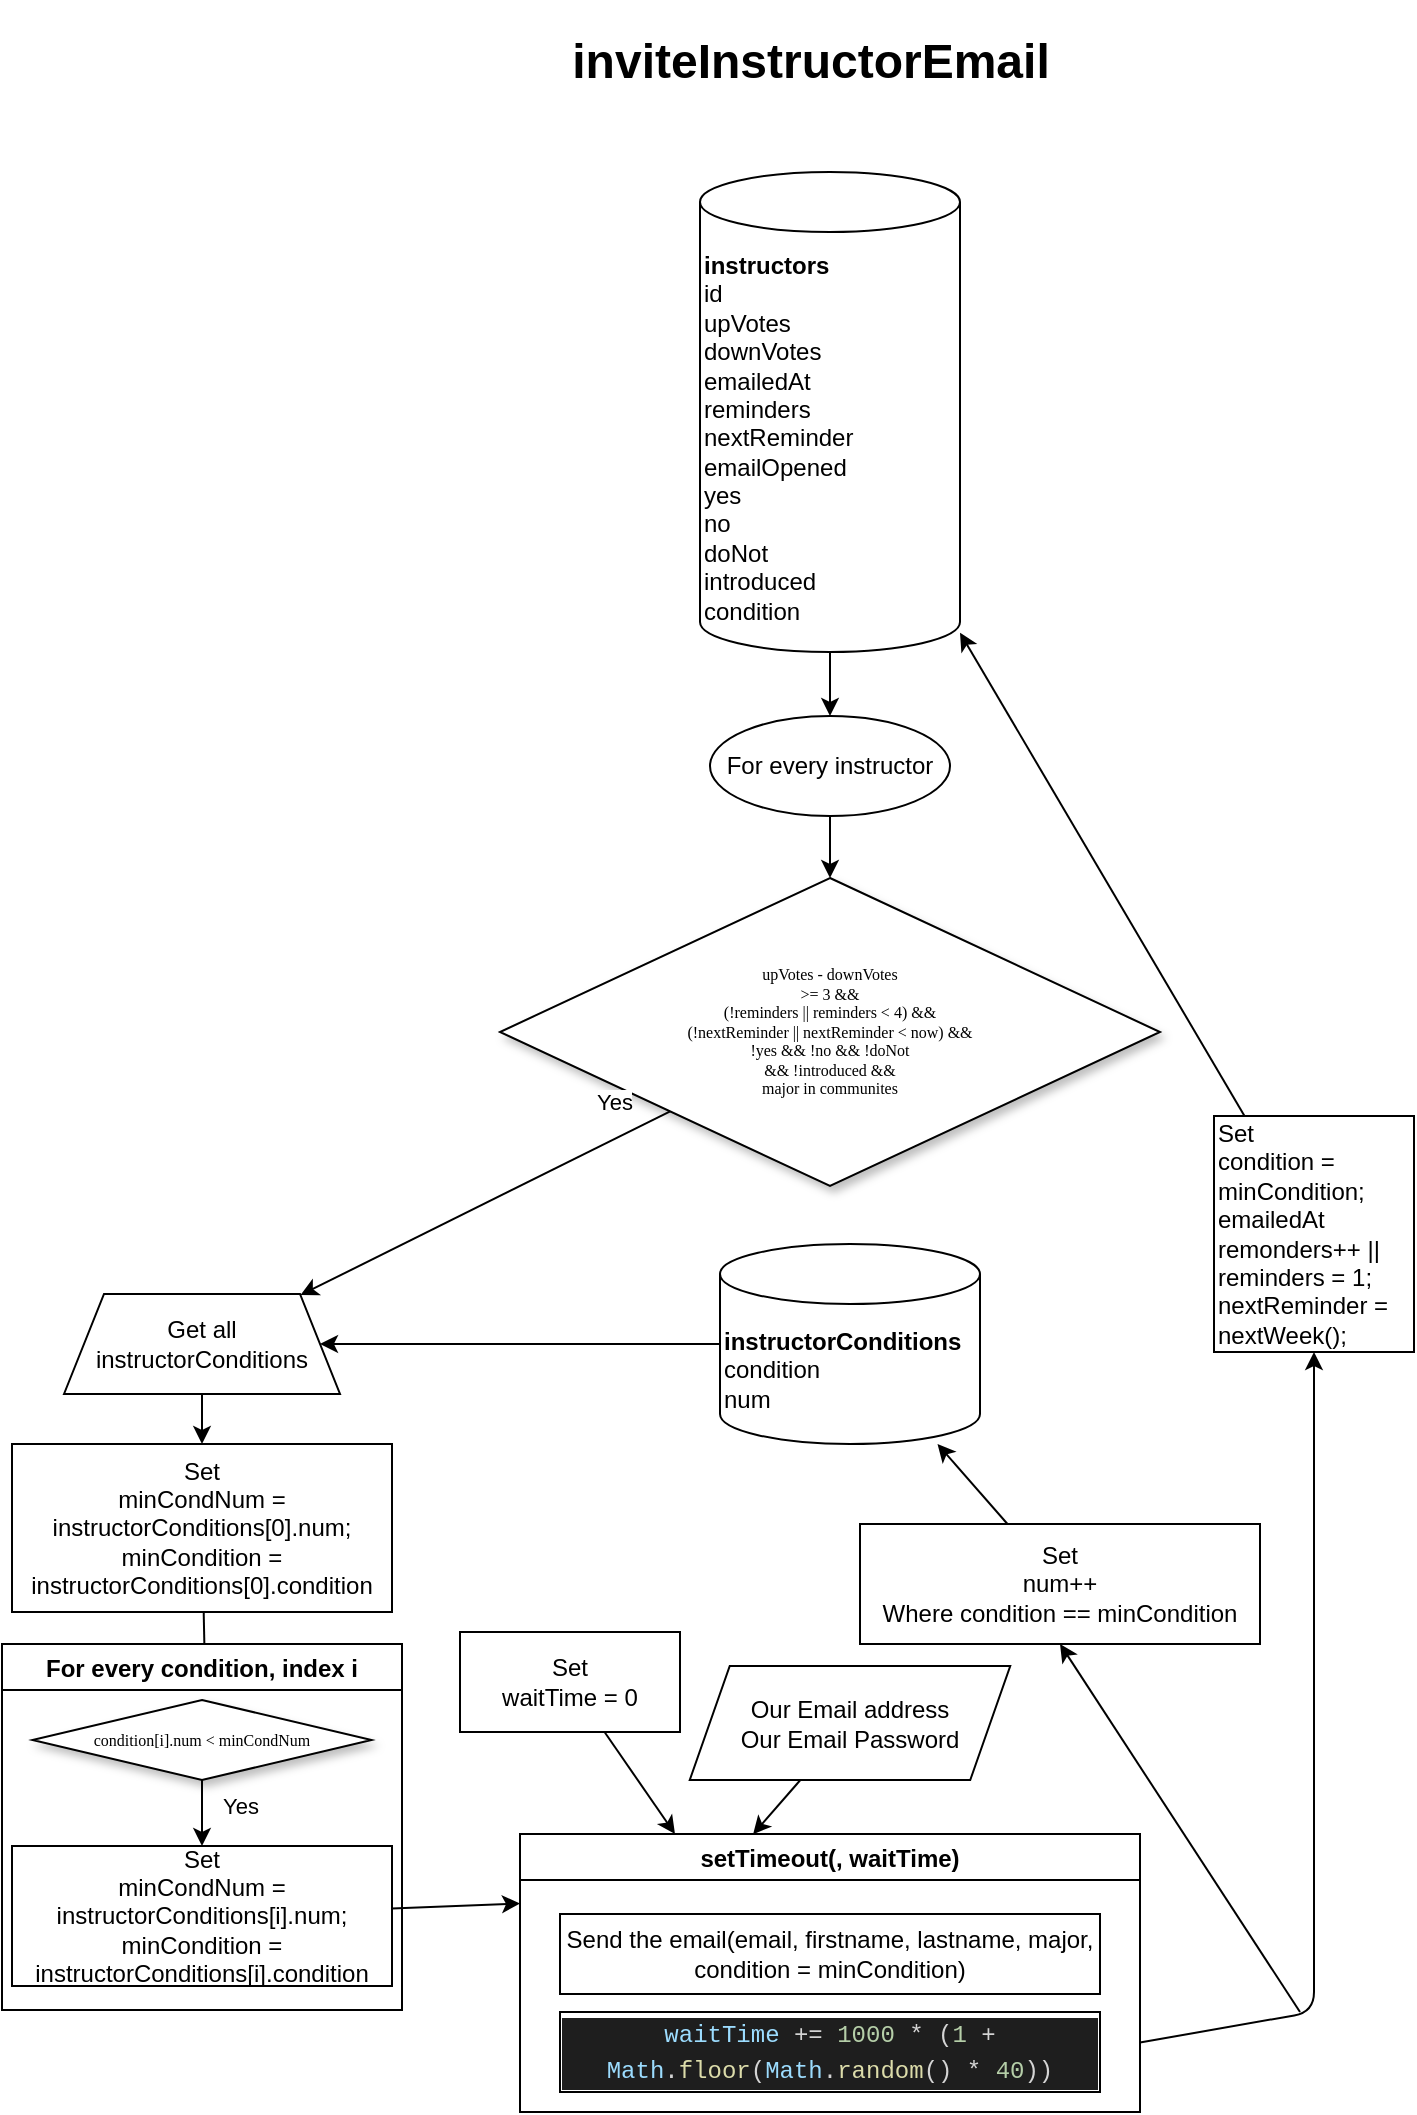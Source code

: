 <mxfile>
    <diagram id="vwbJsP5kCBEH-EEFsKNK" name="Page-1">
        <mxGraphModel dx="968" dy="392" grid="1" gridSize="10" guides="1" tooltips="1" connect="1" arrows="1" fold="1" page="1" pageScale="1" pageWidth="850" pageHeight="1100" math="0" shadow="0">
            <root>
                <mxCell id="0"/>
                <mxCell id="1" parent="0"/>
                <mxCell id="80" value="&lt;h1&gt;inviteInstructorEmail&lt;/h1&gt;" style="text;html=1;resizable=0;autosize=1;align=center;verticalAlign=middle;points=[];fillColor=none;strokeColor=none;rounded=0;" vertex="1" parent="1">
                    <mxGeometry x="310" y="40" width="250" height="50" as="geometry"/>
                </mxCell>
                <mxCell id="81" style="edgeStyle=none;html=1;entryX=0.5;entryY=0;entryDx=0;entryDy=0;" edge="1" parent="1" source="82" target="84">
                    <mxGeometry relative="1" as="geometry"/>
                </mxCell>
                <mxCell id="82" value="&lt;span&gt;&lt;b&gt;instructors&lt;br&gt;&lt;/b&gt;id&lt;br&gt;upVotes&lt;br&gt;downVotes&lt;br&gt;emailedAt&lt;br&gt;reminders&lt;br&gt;nextR&lt;/span&gt;eminder&lt;span&gt;&lt;br&gt;emailOpened&lt;br&gt;yes&lt;br&gt;no&lt;br&gt;doNot&lt;br&gt;introduced&lt;br&gt;condition&lt;br&gt;&lt;/span&gt;" style="shape=cylinder3;whiteSpace=wrap;html=1;boundedLbl=1;backgroundOutline=1;size=15;align=left;" vertex="1" parent="1">
                    <mxGeometry x="380" y="120" width="130" height="240" as="geometry"/>
                </mxCell>
                <mxCell id="83" style="edgeStyle=none;html=1;entryX=0.5;entryY=0;entryDx=0;entryDy=0;" edge="1" parent="1" source="84" target="98">
                    <mxGeometry relative="1" as="geometry"/>
                </mxCell>
                <mxCell id="84" value="For every instructor" style="ellipse;whiteSpace=wrap;html=1;" vertex="1" parent="1">
                    <mxGeometry x="385" y="392" width="120" height="50" as="geometry"/>
                </mxCell>
                <mxCell id="85" style="edgeStyle=none;html=1;" edge="1" parent="1" source="86" target="89">
                    <mxGeometry relative="1" as="geometry"/>
                </mxCell>
                <mxCell id="86" value="&lt;span&gt;&lt;b&gt;instructorConditions&lt;/b&gt;&lt;br&gt;condition&lt;br&gt;num&lt;br&gt;&lt;/span&gt;" style="shape=cylinder3;whiteSpace=wrap;html=1;boundedLbl=1;backgroundOutline=1;size=15;align=left;" vertex="1" parent="1">
                    <mxGeometry x="390" y="656" width="130" height="100" as="geometry"/>
                </mxCell>
                <mxCell id="87" value="Send the email&lt;span&gt;(email, firstname, lastname, major, condition = minCondition)&lt;/span&gt;" style="rounded=0;whiteSpace=wrap;html=1;" vertex="1" parent="1">
                    <mxGeometry x="310" y="991" width="270" height="40" as="geometry"/>
                </mxCell>
                <mxCell id="88" style="edgeStyle=none;html=1;entryX=0.5;entryY=0;entryDx=0;entryDy=0;" edge="1" parent="1" source="89" target="91">
                    <mxGeometry relative="1" as="geometry">
                        <mxPoint x="131" y="646" as="targetPoint"/>
                    </mxGeometry>
                </mxCell>
                <mxCell id="89" value="Get all instructorConditions" style="shape=trapezoid;perimeter=trapezoidPerimeter;whiteSpace=wrap;html=1;fixedSize=1;" vertex="1" parent="1">
                    <mxGeometry x="62" y="681" width="138" height="50" as="geometry"/>
                </mxCell>
                <mxCell id="90" style="edgeStyle=none;html=1;entryX=0.508;entryY=0.114;entryDx=0;entryDy=0;entryPerimeter=0;" edge="1" parent="1" source="91" target="95">
                    <mxGeometry relative="1" as="geometry"/>
                </mxCell>
                <mxCell id="91" value="Set&lt;br&gt;minCondNum = instructorConditions[0].num;&lt;br&gt;minCondition = instructorConditions[0].condition" style="rounded=0;whiteSpace=wrap;html=1;" vertex="1" parent="1">
                    <mxGeometry x="36" y="756" width="190" height="84" as="geometry"/>
                </mxCell>
                <mxCell id="92" value="Yes" style="edgeStyle=none;html=1;" edge="1" parent="1" source="93" target="94">
                    <mxGeometry x="-0.212" y="19" relative="1" as="geometry">
                        <mxPoint as="offset"/>
                    </mxGeometry>
                </mxCell>
                <mxCell id="93" value="condition[i].num &amp;lt; minCondNum" style="rhombus;whiteSpace=wrap;html=1;rounded=0;shadow=1;labelBackgroundColor=none;strokeWidth=1;fontFamily=Verdana;fontSize=8;align=center;" vertex="1" parent="1">
                    <mxGeometry x="46.25" y="884" width="169.5" height="40" as="geometry"/>
                </mxCell>
                <mxCell id="94" value="Set&lt;br&gt;minCondNum = instructorConditions[i].num;&lt;br&gt;minCondition = instructorConditions[i].condition" style="rounded=0;whiteSpace=wrap;html=1;" vertex="1" parent="1">
                    <mxGeometry x="36" y="957" width="190" height="70" as="geometry"/>
                </mxCell>
                <mxCell id="95" value="For every condition, index i" style="swimlane;" vertex="1" parent="1">
                    <mxGeometry x="31" y="856" width="200" height="183" as="geometry"/>
                </mxCell>
                <mxCell id="96" style="edgeStyle=none;html=1;" edge="1" parent="1" source="97" target="86">
                    <mxGeometry relative="1" as="geometry">
                        <mxPoint x="450" y="640" as="targetPoint"/>
                    </mxGeometry>
                </mxCell>
                <mxCell id="97" value="Set&lt;br&gt;num++&lt;br&gt;Where condition == minCondition" style="rounded=0;whiteSpace=wrap;html=1;" vertex="1" parent="1">
                    <mxGeometry x="460" y="796" width="200" height="60" as="geometry"/>
                </mxCell>
                <mxCell id="98" value="upVotes - downVotes&lt;br&gt;&amp;gt;= 3 &amp;amp;&amp;amp;&lt;br&gt;(!reminders || reminders &amp;lt; 4) &amp;amp;&amp;amp;&lt;br&gt;(!nextReminder || nextReminder &amp;lt; now) &amp;amp;&amp;amp;&lt;br&gt;!yes &amp;amp;&amp;amp; !no &amp;amp;&amp;amp; !doNot&lt;br&gt;&amp;amp;&amp;amp; !introduced &amp;amp;&amp;amp;&lt;br&gt;major in communites" style="rhombus;whiteSpace=wrap;html=1;rounded=0;shadow=1;labelBackgroundColor=none;strokeWidth=1;fontFamily=Verdana;fontSize=8;align=center;" vertex="1" parent="1">
                    <mxGeometry x="280" y="473" width="330" height="154" as="geometry"/>
                </mxCell>
                <mxCell id="99" style="edgeStyle=none;html=1;" edge="1" parent="1" source="98" target="89">
                    <mxGeometry relative="1" as="geometry">
                        <mxPoint x="408.908" y="502.805" as="sourcePoint"/>
                    </mxGeometry>
                </mxCell>
                <mxCell id="100" value="Yes" style="edgeLabel;html=1;align=center;verticalAlign=middle;resizable=0;points=[];" vertex="1" connectable="0" parent="99">
                    <mxGeometry x="0.001" relative="1" as="geometry">
                        <mxPoint x="64" y="-51" as="offset"/>
                    </mxGeometry>
                </mxCell>
                <mxCell id="101" value="Our Email address&lt;br&gt;Our Email Password" style="shape=parallelogram;perimeter=parallelogramPerimeter;whiteSpace=wrap;html=1;fixedSize=1;align=center;" vertex="1" parent="1">
                    <mxGeometry x="374.87" y="867" width="160.25" height="57" as="geometry"/>
                </mxCell>
                <mxCell id="102" value="Set&lt;br&gt;waitTime = 0" style="rounded=0;whiteSpace=wrap;html=1;" vertex="1" parent="1">
                    <mxGeometry x="260" y="850" width="110" height="50" as="geometry"/>
                </mxCell>
                <mxCell id="103" style="edgeStyle=none;html=1;startArrow=none;exitX=1;exitY=0.75;exitDx=0;exitDy=0;" edge="1" parent="1" source="107" target="105">
                    <mxGeometry relative="1" as="geometry">
                        <mxPoint x="760" y="670" as="targetPoint"/>
                        <mxPoint x="730" y="840" as="sourcePoint"/>
                        <Array as="points">
                            <mxPoint x="687" y="1040"/>
                        </Array>
                    </mxGeometry>
                </mxCell>
                <mxCell id="104" style="edgeStyle=none;html=1;" edge="1" parent="1" source="105" target="82">
                    <mxGeometry relative="1" as="geometry"/>
                </mxCell>
                <mxCell id="105" value="&lt;span&gt;Set&lt;br&gt;condition = minCondition;&lt;br&gt;&lt;/span&gt;emailedAt&lt;br&gt;remonders++ || reminders = 1;&lt;br&gt;&lt;span&gt;nextReminder = nextWeek();&lt;br&gt;&lt;/span&gt;" style="rounded=0;whiteSpace=wrap;html=1;align=left;" vertex="1" parent="1">
                    <mxGeometry x="637" y="592" width="100" height="118" as="geometry"/>
                </mxCell>
                <mxCell id="106" style="edgeStyle=none;html=1;entryX=0.5;entryY=1;entryDx=0;entryDy=0;" edge="1" parent="1" target="97">
                    <mxGeometry relative="1" as="geometry">
                        <mxPoint x="455" y="1030" as="targetPoint"/>
                        <mxPoint x="680" y="1040" as="sourcePoint"/>
                    </mxGeometry>
                </mxCell>
                <mxCell id="107" value="setTimeout(, waitTime)" style="swimlane;" vertex="1" parent="1">
                    <mxGeometry x="290" y="951" width="310" height="139" as="geometry"/>
                </mxCell>
                <mxCell id="108" value="&lt;div style=&quot;color: rgb(212 , 212 , 212) ; background-color: rgb(30 , 30 , 30) ; font-family: &amp;#34;menlo&amp;#34; , &amp;#34;monaco&amp;#34; , &amp;#34;courier new&amp;#34; , monospace ; line-height: 18px&quot;&gt;&lt;span style=&quot;color: #9cdcfe&quot;&gt;waitTime&lt;/span&gt; += &lt;span style=&quot;color: #b5cea8&quot;&gt;1000&lt;/span&gt; * (&lt;span style=&quot;color: #b5cea8&quot;&gt;1&lt;/span&gt; + &lt;span style=&quot;color: #9cdcfe&quot;&gt;Math&lt;/span&gt;.&lt;span style=&quot;color: #dcdcaa&quot;&gt;floor&lt;/span&gt;(&lt;span style=&quot;color: #9cdcfe&quot;&gt;Math&lt;/span&gt;.&lt;span style=&quot;color: #dcdcaa&quot;&gt;random&lt;/span&gt;() * &lt;span style=&quot;color: #b5cea8&quot;&gt;40&lt;/span&gt;))&lt;/div&gt;" style="rounded=0;whiteSpace=wrap;html=1;" vertex="1" parent="107">
                    <mxGeometry x="20" y="89" width="270" height="40" as="geometry"/>
                </mxCell>
                <mxCell id="109" style="edgeStyle=none;html=1;entryX=0;entryY=0.25;entryDx=0;entryDy=0;" edge="1" parent="1" source="94" target="107">
                    <mxGeometry relative="1" as="geometry"/>
                </mxCell>
                <mxCell id="110" style="edgeStyle=none;html=1;entryX=0.376;entryY=0.001;entryDx=0;entryDy=0;entryPerimeter=0;" edge="1" parent="1" source="101" target="107">
                    <mxGeometry relative="1" as="geometry">
                        <mxPoint x="385" y="534.981" as="targetPoint"/>
                    </mxGeometry>
                </mxCell>
                <mxCell id="111" style="edgeStyle=none;html=1;entryX=0.25;entryY=0;entryDx=0;entryDy=0;" edge="1" parent="1" source="102" target="107">
                    <mxGeometry relative="1" as="geometry"/>
                </mxCell>
            </root>
        </mxGraphModel>
    </diagram>
</mxfile>